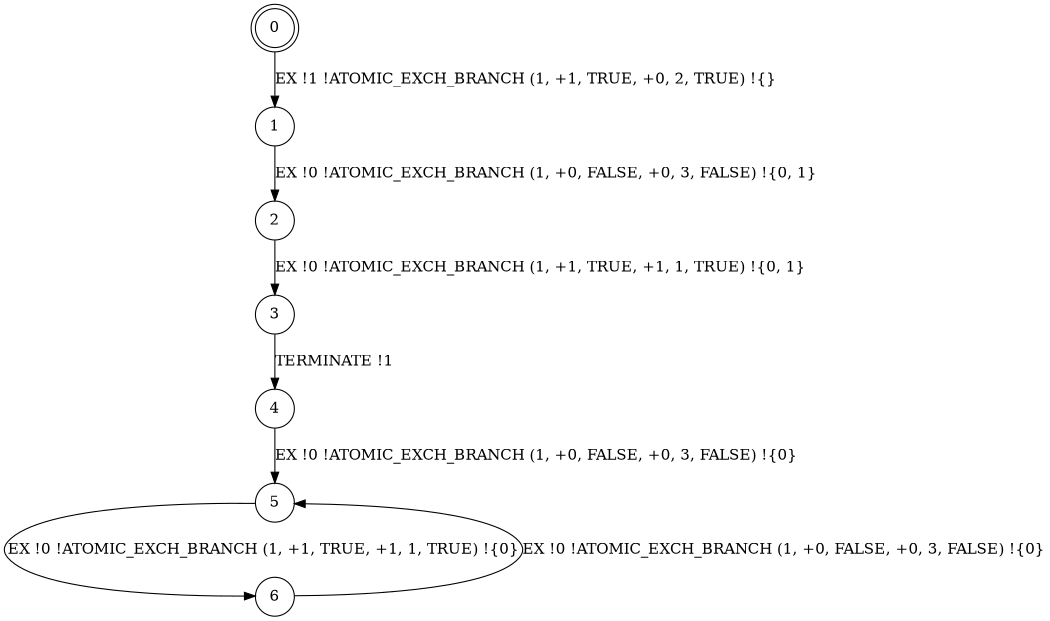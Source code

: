 digraph BCG {
size = "7, 10.5";
center = TRUE;
node [shape = circle];
0 [peripheries = 2];
0 -> 1 [label = "EX !1 !ATOMIC_EXCH_BRANCH (1, +1, TRUE, +0, 2, TRUE) !{}"];
1 -> 2 [label = "EX !0 !ATOMIC_EXCH_BRANCH (1, +0, FALSE, +0, 3, FALSE) !{0, 1}"];
2 -> 3 [label = "EX !0 !ATOMIC_EXCH_BRANCH (1, +1, TRUE, +1, 1, TRUE) !{0, 1}"];
3 -> 4 [label = "TERMINATE !1"];
4 -> 5 [label = "EX !0 !ATOMIC_EXCH_BRANCH (1, +0, FALSE, +0, 3, FALSE) !{0}"];
5 -> 6 [label = "EX !0 !ATOMIC_EXCH_BRANCH (1, +1, TRUE, +1, 1, TRUE) !{0}"];
6 -> 5 [label = "EX !0 !ATOMIC_EXCH_BRANCH (1, +0, FALSE, +0, 3, FALSE) !{0}"];
}
